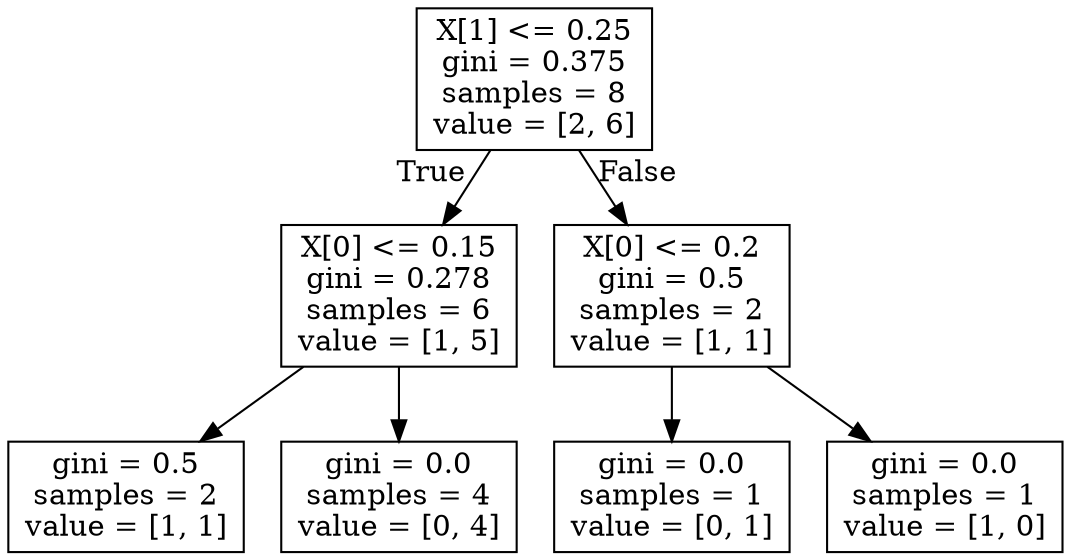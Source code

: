 digraph Tree {
node [shape=box] ;
0 [label="X[1] <= 0.25\ngini = 0.375\nsamples = 8\nvalue = [2, 6]"] ;
1 [label="X[0] <= 0.15\ngini = 0.278\nsamples = 6\nvalue = [1, 5]"] ;
0 -> 1 [labeldistance=2.5, labelangle=45, headlabel="True"] ;
2 [label="gini = 0.5\nsamples = 2\nvalue = [1, 1]"] ;
1 -> 2 ;
3 [label="gini = 0.0\nsamples = 4\nvalue = [0, 4]"] ;
1 -> 3 ;
4 [label="X[0] <= 0.2\ngini = 0.5\nsamples = 2\nvalue = [1, 1]"] ;
0 -> 4 [labeldistance=2.5, labelangle=-45, headlabel="False"] ;
5 [label="gini = 0.0\nsamples = 1\nvalue = [0, 1]"] ;
4 -> 5 ;
6 [label="gini = 0.0\nsamples = 1\nvalue = [1, 0]"] ;
4 -> 6 ;
}